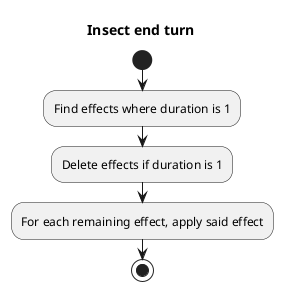 @startuml Insect end turn
title Insect end turn

start

:Find effects where duration is 1;
:Delete effects if duration is 1;

:For each remaining effect, apply said effect;

stop
@enduml

